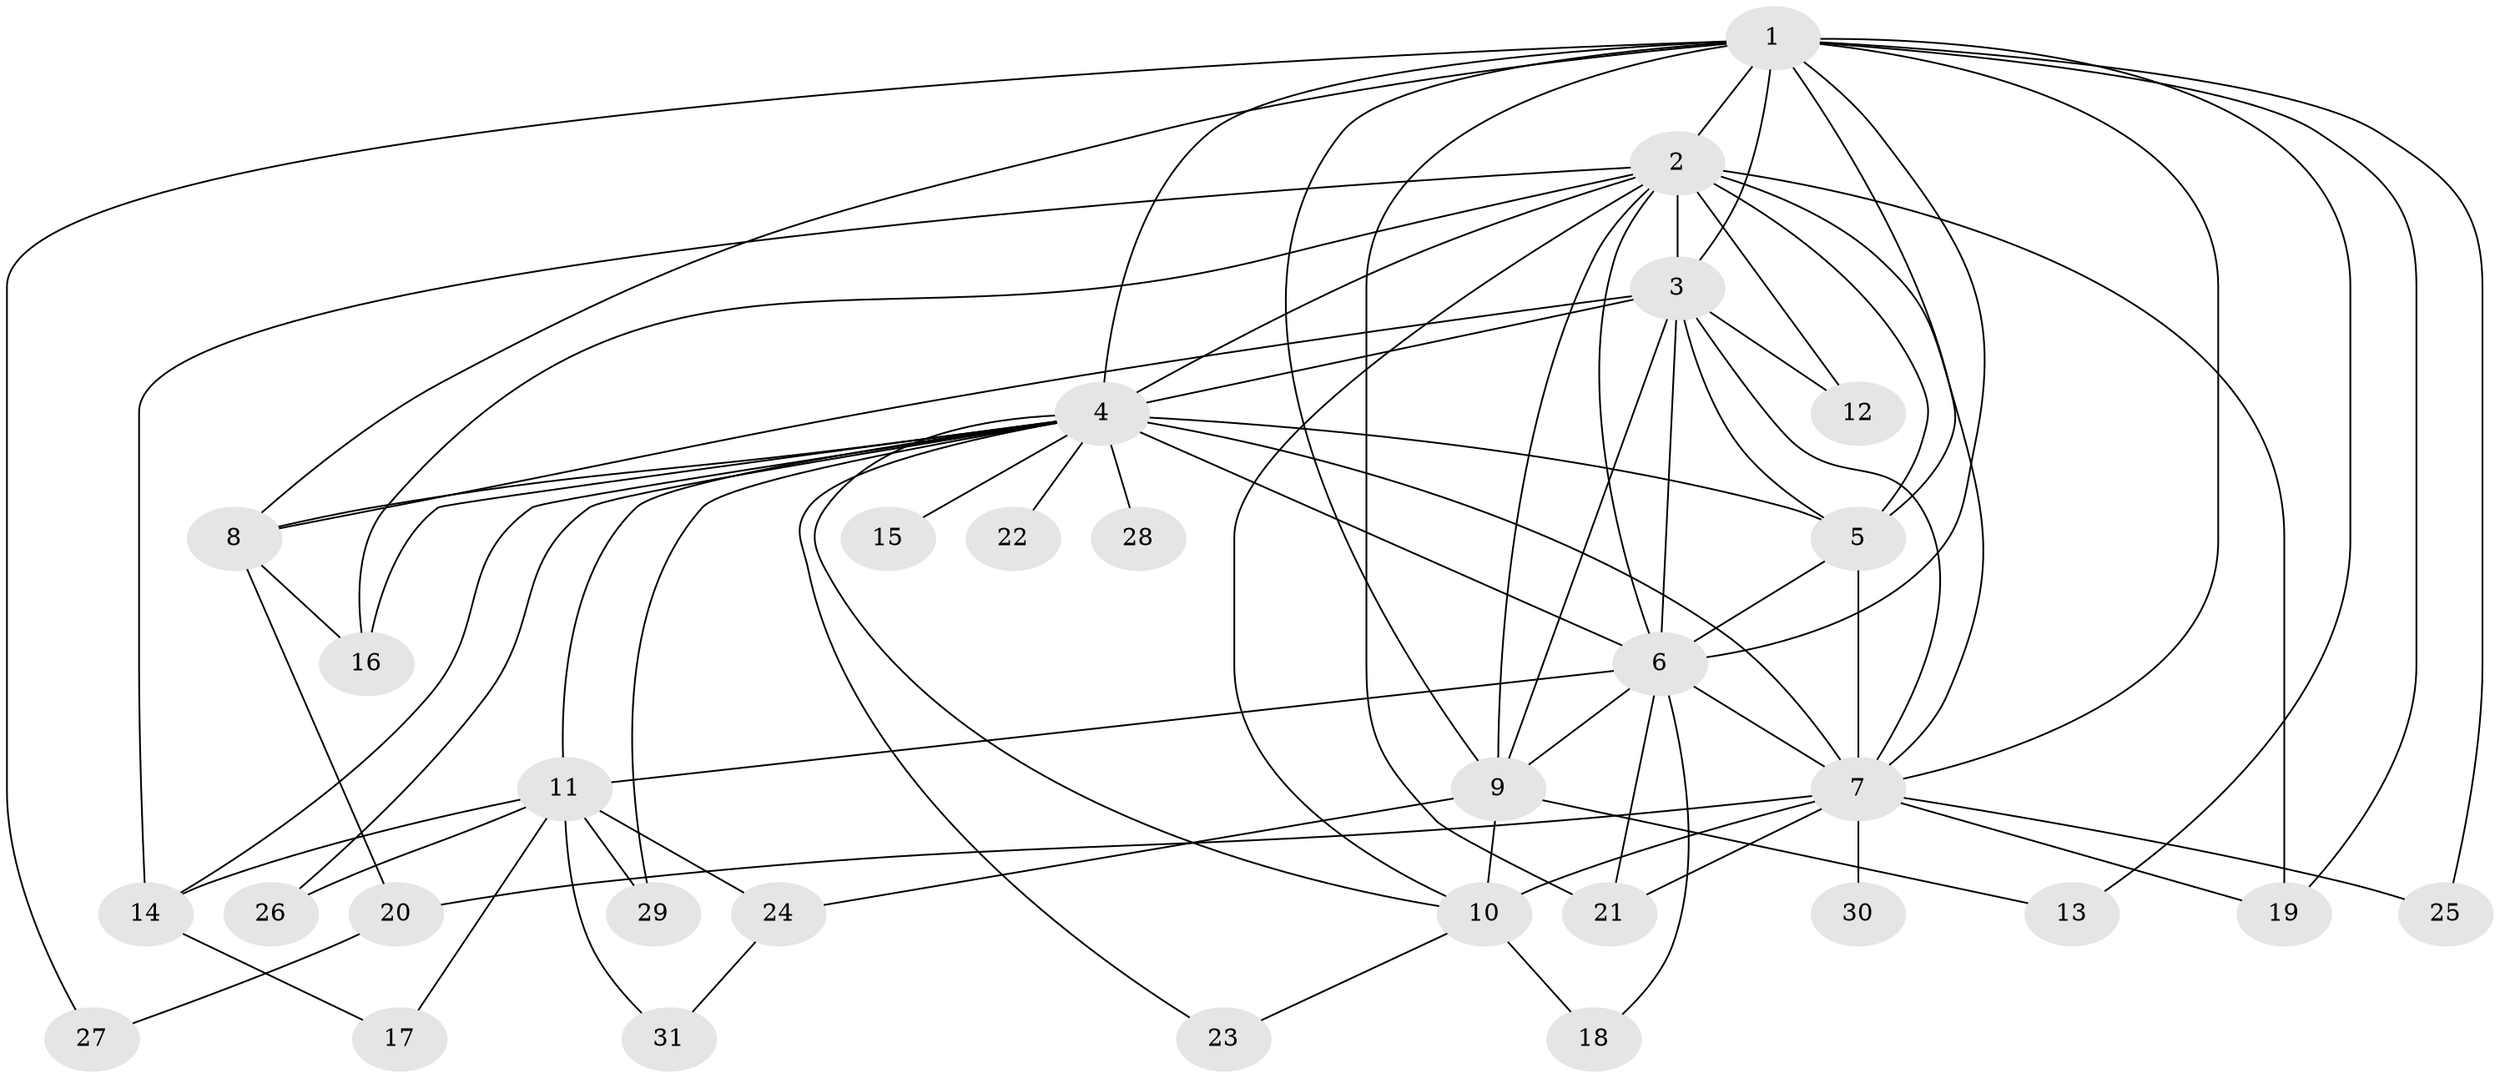 // original degree distribution, {12: 0.016129032258064516, 18: 0.016129032258064516, 16: 0.016129032258064516, 19: 0.016129032258064516, 15: 0.03225806451612903, 21: 0.016129032258064516, 20: 0.016129032258064516, 13: 0.016129032258064516, 14: 0.016129032258064516, 2: 0.5967741935483871, 4: 0.06451612903225806, 3: 0.12903225806451613, 5: 0.016129032258064516, 7: 0.016129032258064516, 9: 0.016129032258064516}
// Generated by graph-tools (version 1.1) at 2025/34/03/09/25 02:34:46]
// undirected, 31 vertices, 74 edges
graph export_dot {
graph [start="1"]
  node [color=gray90,style=filled];
  1;
  2;
  3;
  4;
  5;
  6;
  7;
  8;
  9;
  10;
  11;
  12;
  13;
  14;
  15;
  16;
  17;
  18;
  19;
  20;
  21;
  22;
  23;
  24;
  25;
  26;
  27;
  28;
  29;
  30;
  31;
  1 -- 2 [weight=4.0];
  1 -- 3 [weight=3.0];
  1 -- 4 [weight=4.0];
  1 -- 5 [weight=2.0];
  1 -- 6 [weight=2.0];
  1 -- 7 [weight=4.0];
  1 -- 8 [weight=1.0];
  1 -- 9 [weight=1.0];
  1 -- 13 [weight=1.0];
  1 -- 19 [weight=1.0];
  1 -- 21 [weight=1.0];
  1 -- 25 [weight=1.0];
  1 -- 27 [weight=1.0];
  2 -- 3 [weight=2.0];
  2 -- 4 [weight=4.0];
  2 -- 5 [weight=3.0];
  2 -- 6 [weight=2.0];
  2 -- 7 [weight=4.0];
  2 -- 9 [weight=1.0];
  2 -- 10 [weight=1.0];
  2 -- 12 [weight=2.0];
  2 -- 14 [weight=2.0];
  2 -- 16 [weight=1.0];
  2 -- 19 [weight=1.0];
  3 -- 4 [weight=2.0];
  3 -- 5 [weight=1.0];
  3 -- 6 [weight=1.0];
  3 -- 7 [weight=3.0];
  3 -- 8 [weight=4.0];
  3 -- 9 [weight=1.0];
  3 -- 12 [weight=2.0];
  4 -- 5 [weight=2.0];
  4 -- 6 [weight=2.0];
  4 -- 7 [weight=2.0];
  4 -- 8 [weight=1.0];
  4 -- 10 [weight=2.0];
  4 -- 11 [weight=1.0];
  4 -- 14 [weight=1.0];
  4 -- 15 [weight=2.0];
  4 -- 16 [weight=1.0];
  4 -- 22 [weight=1.0];
  4 -- 23 [weight=1.0];
  4 -- 26 [weight=1.0];
  4 -- 28 [weight=1.0];
  4 -- 29 [weight=1.0];
  5 -- 6 [weight=2.0];
  5 -- 7 [weight=10.0];
  6 -- 7 [weight=1.0];
  6 -- 9 [weight=1.0];
  6 -- 11 [weight=2.0];
  6 -- 18 [weight=1.0];
  6 -- 21 [weight=1.0];
  7 -- 10 [weight=3.0];
  7 -- 19 [weight=1.0];
  7 -- 20 [weight=1.0];
  7 -- 21 [weight=1.0];
  7 -- 25 [weight=1.0];
  7 -- 30 [weight=1.0];
  8 -- 16 [weight=2.0];
  8 -- 20 [weight=1.0];
  9 -- 10 [weight=1.0];
  9 -- 13 [weight=1.0];
  9 -- 24 [weight=1.0];
  10 -- 18 [weight=1.0];
  10 -- 23 [weight=1.0];
  11 -- 14 [weight=1.0];
  11 -- 17 [weight=1.0];
  11 -- 24 [weight=1.0];
  11 -- 26 [weight=1.0];
  11 -- 29 [weight=1.0];
  11 -- 31 [weight=1.0];
  14 -- 17 [weight=1.0];
  20 -- 27 [weight=1.0];
  24 -- 31 [weight=1.0];
}
